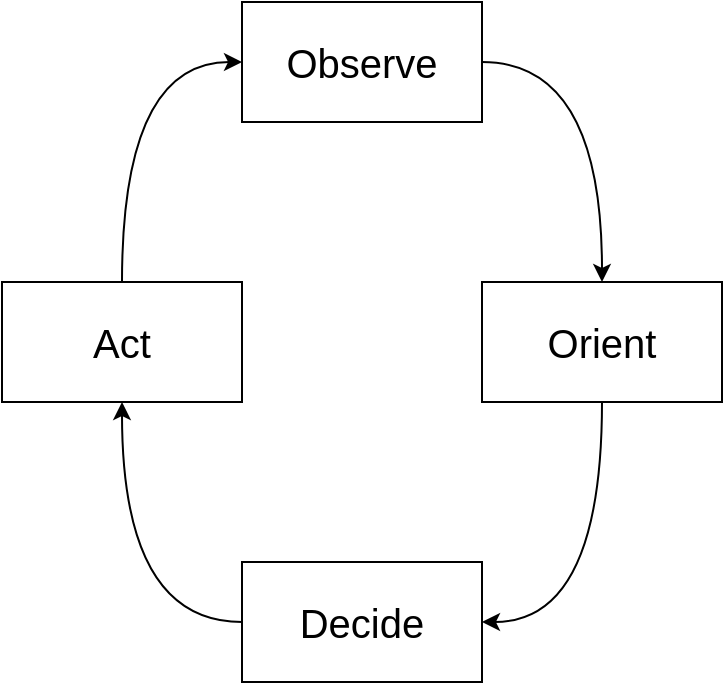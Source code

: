 <mxfile version="14.2.3" type="google"><diagram id="b-UKCCZJk1PDzrY4eaXI" name="Page-1"><mxGraphModel dx="1635" dy="877" grid="1" gridSize="10" guides="1" tooltips="1" connect="1" arrows="1" fold="1" page="1" pageScale="1" pageWidth="827" pageHeight="1169" math="0" shadow="0"><root><mxCell id="0"/><mxCell id="1" parent="0"/><mxCell id="12Vn3u4QV0T9lepshIbh-1" value="Observe" style="rounded=0;whiteSpace=wrap;html=1;fontSize=20;" vertex="1" parent="1"><mxGeometry x="360" y="100" width="120" height="60" as="geometry"/></mxCell><mxCell id="12Vn3u4QV0T9lepshIbh-2" value="Orient" style="rounded=0;whiteSpace=wrap;html=1;fontSize=20;" vertex="1" parent="1"><mxGeometry x="480" y="240" width="120" height="60" as="geometry"/></mxCell><mxCell id="12Vn3u4QV0T9lepshIbh-3" value="Decide" style="rounded=0;whiteSpace=wrap;html=1;fontSize=20;" vertex="1" parent="1"><mxGeometry x="360" y="380" width="120" height="60" as="geometry"/></mxCell><mxCell id="12Vn3u4QV0T9lepshIbh-4" value="Act" style="rounded=0;whiteSpace=wrap;html=1;fontSize=20;" vertex="1" parent="1"><mxGeometry x="240" y="240" width="120" height="60" as="geometry"/></mxCell><mxCell id="12Vn3u4QV0T9lepshIbh-5" value="" style="endArrow=classic;html=1;fontSize=20;exitX=1;exitY=0.5;exitDx=0;exitDy=0;entryX=0.5;entryY=0;entryDx=0;entryDy=0;edgeStyle=orthogonalEdgeStyle;curved=1;" edge="1" parent="1" source="12Vn3u4QV0T9lepshIbh-1" target="12Vn3u4QV0T9lepshIbh-2"><mxGeometry width="50" height="50" relative="1" as="geometry"><mxPoint x="390" y="470" as="sourcePoint"/><mxPoint x="440" y="420" as="targetPoint"/></mxGeometry></mxCell><mxCell id="12Vn3u4QV0T9lepshIbh-7" value="" style="endArrow=classic;html=1;fontSize=20;exitX=0.5;exitY=1;exitDx=0;exitDy=0;entryX=1;entryY=0.5;entryDx=0;entryDy=0;edgeStyle=orthogonalEdgeStyle;curved=1;" edge="1" parent="1" source="12Vn3u4QV0T9lepshIbh-2" target="12Vn3u4QV0T9lepshIbh-3"><mxGeometry width="50" height="50" relative="1" as="geometry"><mxPoint x="610" y="530" as="sourcePoint"/><mxPoint x="660" y="480" as="targetPoint"/></mxGeometry></mxCell><mxCell id="12Vn3u4QV0T9lepshIbh-8" value="" style="endArrow=classic;html=1;fontSize=20;entryX=0.5;entryY=1;entryDx=0;entryDy=0;exitX=0;exitY=0.5;exitDx=0;exitDy=0;edgeStyle=orthogonalEdgeStyle;curved=1;" edge="1" parent="1" source="12Vn3u4QV0T9lepshIbh-3" target="12Vn3u4QV0T9lepshIbh-4"><mxGeometry width="50" height="50" relative="1" as="geometry"><mxPoint x="260" y="380" as="sourcePoint"/><mxPoint x="310" y="330" as="targetPoint"/></mxGeometry></mxCell><mxCell id="12Vn3u4QV0T9lepshIbh-9" value="" style="endArrow=classic;html=1;fontSize=20;entryX=0;entryY=0.5;entryDx=0;entryDy=0;exitX=0.5;exitY=0;exitDx=0;exitDy=0;edgeStyle=orthogonalEdgeStyle;curved=1;" edge="1" parent="1" source="12Vn3u4QV0T9lepshIbh-4" target="12Vn3u4QV0T9lepshIbh-1"><mxGeometry width="50" height="50" relative="1" as="geometry"><mxPoint x="293" y="200" as="sourcePoint"/><mxPoint x="350" y="150" as="targetPoint"/></mxGeometry></mxCell></root></mxGraphModel></diagram></mxfile>